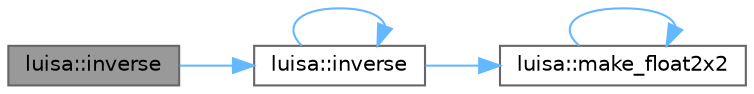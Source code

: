 digraph "luisa::inverse"
{
 // LATEX_PDF_SIZE
  bgcolor="transparent";
  edge [fontname=Helvetica,fontsize=10,labelfontname=Helvetica,labelfontsize=10];
  node [fontname=Helvetica,fontsize=10,shape=box,height=0.2,width=0.4];
  rankdir="LR";
  Node1 [id="Node000001",label="luisa::inverse",height=0.2,width=0.4,color="gray40", fillcolor="grey60", style="filled", fontcolor="black",tooltip=" "];
  Node1 -> Node2 [id="edge5_Node000001_Node000002",color="steelblue1",style="solid",tooltip=" "];
  Node2 [id="Node000002",label="luisa::inverse",height=0.2,width=0.4,color="grey40", fillcolor="white", style="filled",URL="$namespaceluisa.html#a6a2687a4774a5438f982e8eaf28f044e",tooltip=" "];
  Node2 -> Node2 [id="edge6_Node000002_Node000002",color="steelblue1",style="solid",tooltip=" "];
  Node2 -> Node3 [id="edge7_Node000002_Node000003",color="steelblue1",style="solid",tooltip=" "];
  Node3 [id="Node000003",label="luisa::make_float2x2",height=0.2,width=0.4,color="grey40", fillcolor="white", style="filled",URL="$namespaceluisa.html#a8aff8ca561a823cc1810fb9be10d4682",tooltip="make float2x2"];
  Node3 -> Node3 [id="edge8_Node000003_Node000003",color="steelblue1",style="solid",tooltip=" "];
}
